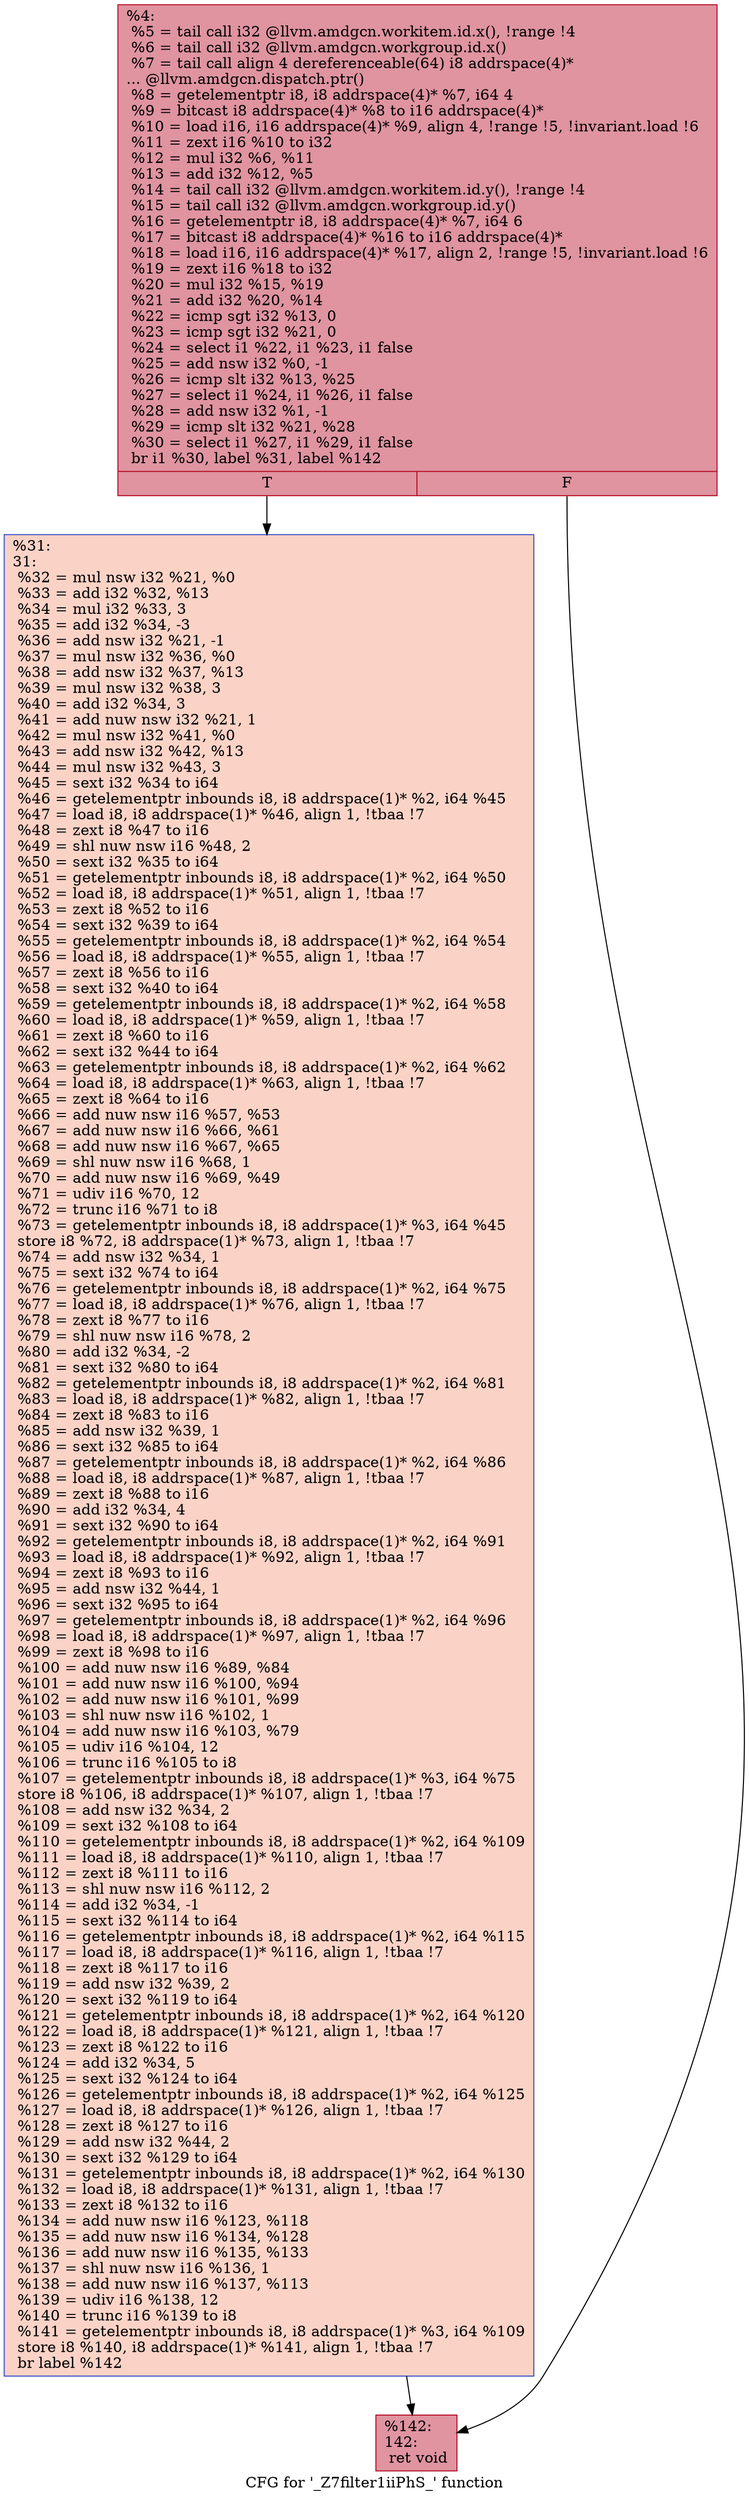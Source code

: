 digraph "CFG for '_Z7filter1iiPhS_' function" {
	label="CFG for '_Z7filter1iiPhS_' function";

	Node0x62c3390 [shape=record,color="#b70d28ff", style=filled, fillcolor="#b70d2870",label="{%4:\l  %5 = tail call i32 @llvm.amdgcn.workitem.id.x(), !range !4\l  %6 = tail call i32 @llvm.amdgcn.workgroup.id.x()\l  %7 = tail call align 4 dereferenceable(64) i8 addrspace(4)*\l... @llvm.amdgcn.dispatch.ptr()\l  %8 = getelementptr i8, i8 addrspace(4)* %7, i64 4\l  %9 = bitcast i8 addrspace(4)* %8 to i16 addrspace(4)*\l  %10 = load i16, i16 addrspace(4)* %9, align 4, !range !5, !invariant.load !6\l  %11 = zext i16 %10 to i32\l  %12 = mul i32 %6, %11\l  %13 = add i32 %12, %5\l  %14 = tail call i32 @llvm.amdgcn.workitem.id.y(), !range !4\l  %15 = tail call i32 @llvm.amdgcn.workgroup.id.y()\l  %16 = getelementptr i8, i8 addrspace(4)* %7, i64 6\l  %17 = bitcast i8 addrspace(4)* %16 to i16 addrspace(4)*\l  %18 = load i16, i16 addrspace(4)* %17, align 2, !range !5, !invariant.load !6\l  %19 = zext i16 %18 to i32\l  %20 = mul i32 %15, %19\l  %21 = add i32 %20, %14\l  %22 = icmp sgt i32 %13, 0\l  %23 = icmp sgt i32 %21, 0\l  %24 = select i1 %22, i1 %23, i1 false\l  %25 = add nsw i32 %0, -1\l  %26 = icmp slt i32 %13, %25\l  %27 = select i1 %24, i1 %26, i1 false\l  %28 = add nsw i32 %1, -1\l  %29 = icmp slt i32 %21, %28\l  %30 = select i1 %27, i1 %29, i1 false\l  br i1 %30, label %31, label %142\l|{<s0>T|<s1>F}}"];
	Node0x62c3390:s0 -> Node0x62c7240;
	Node0x62c3390:s1 -> Node0x62c72d0;
	Node0x62c7240 [shape=record,color="#3d50c3ff", style=filled, fillcolor="#f59c7d70",label="{%31:\l31:                                               \l  %32 = mul nsw i32 %21, %0\l  %33 = add i32 %32, %13\l  %34 = mul i32 %33, 3\l  %35 = add i32 %34, -3\l  %36 = add nsw i32 %21, -1\l  %37 = mul nsw i32 %36, %0\l  %38 = add nsw i32 %37, %13\l  %39 = mul nsw i32 %38, 3\l  %40 = add i32 %34, 3\l  %41 = add nuw nsw i32 %21, 1\l  %42 = mul nsw i32 %41, %0\l  %43 = add nsw i32 %42, %13\l  %44 = mul nsw i32 %43, 3\l  %45 = sext i32 %34 to i64\l  %46 = getelementptr inbounds i8, i8 addrspace(1)* %2, i64 %45\l  %47 = load i8, i8 addrspace(1)* %46, align 1, !tbaa !7\l  %48 = zext i8 %47 to i16\l  %49 = shl nuw nsw i16 %48, 2\l  %50 = sext i32 %35 to i64\l  %51 = getelementptr inbounds i8, i8 addrspace(1)* %2, i64 %50\l  %52 = load i8, i8 addrspace(1)* %51, align 1, !tbaa !7\l  %53 = zext i8 %52 to i16\l  %54 = sext i32 %39 to i64\l  %55 = getelementptr inbounds i8, i8 addrspace(1)* %2, i64 %54\l  %56 = load i8, i8 addrspace(1)* %55, align 1, !tbaa !7\l  %57 = zext i8 %56 to i16\l  %58 = sext i32 %40 to i64\l  %59 = getelementptr inbounds i8, i8 addrspace(1)* %2, i64 %58\l  %60 = load i8, i8 addrspace(1)* %59, align 1, !tbaa !7\l  %61 = zext i8 %60 to i16\l  %62 = sext i32 %44 to i64\l  %63 = getelementptr inbounds i8, i8 addrspace(1)* %2, i64 %62\l  %64 = load i8, i8 addrspace(1)* %63, align 1, !tbaa !7\l  %65 = zext i8 %64 to i16\l  %66 = add nuw nsw i16 %57, %53\l  %67 = add nuw nsw i16 %66, %61\l  %68 = add nuw nsw i16 %67, %65\l  %69 = shl nuw nsw i16 %68, 1\l  %70 = add nuw nsw i16 %69, %49\l  %71 = udiv i16 %70, 12\l  %72 = trunc i16 %71 to i8\l  %73 = getelementptr inbounds i8, i8 addrspace(1)* %3, i64 %45\l  store i8 %72, i8 addrspace(1)* %73, align 1, !tbaa !7\l  %74 = add nsw i32 %34, 1\l  %75 = sext i32 %74 to i64\l  %76 = getelementptr inbounds i8, i8 addrspace(1)* %2, i64 %75\l  %77 = load i8, i8 addrspace(1)* %76, align 1, !tbaa !7\l  %78 = zext i8 %77 to i16\l  %79 = shl nuw nsw i16 %78, 2\l  %80 = add i32 %34, -2\l  %81 = sext i32 %80 to i64\l  %82 = getelementptr inbounds i8, i8 addrspace(1)* %2, i64 %81\l  %83 = load i8, i8 addrspace(1)* %82, align 1, !tbaa !7\l  %84 = zext i8 %83 to i16\l  %85 = add nsw i32 %39, 1\l  %86 = sext i32 %85 to i64\l  %87 = getelementptr inbounds i8, i8 addrspace(1)* %2, i64 %86\l  %88 = load i8, i8 addrspace(1)* %87, align 1, !tbaa !7\l  %89 = zext i8 %88 to i16\l  %90 = add i32 %34, 4\l  %91 = sext i32 %90 to i64\l  %92 = getelementptr inbounds i8, i8 addrspace(1)* %2, i64 %91\l  %93 = load i8, i8 addrspace(1)* %92, align 1, !tbaa !7\l  %94 = zext i8 %93 to i16\l  %95 = add nsw i32 %44, 1\l  %96 = sext i32 %95 to i64\l  %97 = getelementptr inbounds i8, i8 addrspace(1)* %2, i64 %96\l  %98 = load i8, i8 addrspace(1)* %97, align 1, !tbaa !7\l  %99 = zext i8 %98 to i16\l  %100 = add nuw nsw i16 %89, %84\l  %101 = add nuw nsw i16 %100, %94\l  %102 = add nuw nsw i16 %101, %99\l  %103 = shl nuw nsw i16 %102, 1\l  %104 = add nuw nsw i16 %103, %79\l  %105 = udiv i16 %104, 12\l  %106 = trunc i16 %105 to i8\l  %107 = getelementptr inbounds i8, i8 addrspace(1)* %3, i64 %75\l  store i8 %106, i8 addrspace(1)* %107, align 1, !tbaa !7\l  %108 = add nsw i32 %34, 2\l  %109 = sext i32 %108 to i64\l  %110 = getelementptr inbounds i8, i8 addrspace(1)* %2, i64 %109\l  %111 = load i8, i8 addrspace(1)* %110, align 1, !tbaa !7\l  %112 = zext i8 %111 to i16\l  %113 = shl nuw nsw i16 %112, 2\l  %114 = add i32 %34, -1\l  %115 = sext i32 %114 to i64\l  %116 = getelementptr inbounds i8, i8 addrspace(1)* %2, i64 %115\l  %117 = load i8, i8 addrspace(1)* %116, align 1, !tbaa !7\l  %118 = zext i8 %117 to i16\l  %119 = add nsw i32 %39, 2\l  %120 = sext i32 %119 to i64\l  %121 = getelementptr inbounds i8, i8 addrspace(1)* %2, i64 %120\l  %122 = load i8, i8 addrspace(1)* %121, align 1, !tbaa !7\l  %123 = zext i8 %122 to i16\l  %124 = add i32 %34, 5\l  %125 = sext i32 %124 to i64\l  %126 = getelementptr inbounds i8, i8 addrspace(1)* %2, i64 %125\l  %127 = load i8, i8 addrspace(1)* %126, align 1, !tbaa !7\l  %128 = zext i8 %127 to i16\l  %129 = add nsw i32 %44, 2\l  %130 = sext i32 %129 to i64\l  %131 = getelementptr inbounds i8, i8 addrspace(1)* %2, i64 %130\l  %132 = load i8, i8 addrspace(1)* %131, align 1, !tbaa !7\l  %133 = zext i8 %132 to i16\l  %134 = add nuw nsw i16 %123, %118\l  %135 = add nuw nsw i16 %134, %128\l  %136 = add nuw nsw i16 %135, %133\l  %137 = shl nuw nsw i16 %136, 1\l  %138 = add nuw nsw i16 %137, %113\l  %139 = udiv i16 %138, 12\l  %140 = trunc i16 %139 to i8\l  %141 = getelementptr inbounds i8, i8 addrspace(1)* %3, i64 %109\l  store i8 %140, i8 addrspace(1)* %141, align 1, !tbaa !7\l  br label %142\l}"];
	Node0x62c7240 -> Node0x62c72d0;
	Node0x62c72d0 [shape=record,color="#b70d28ff", style=filled, fillcolor="#b70d2870",label="{%142:\l142:                                              \l  ret void\l}"];
}
